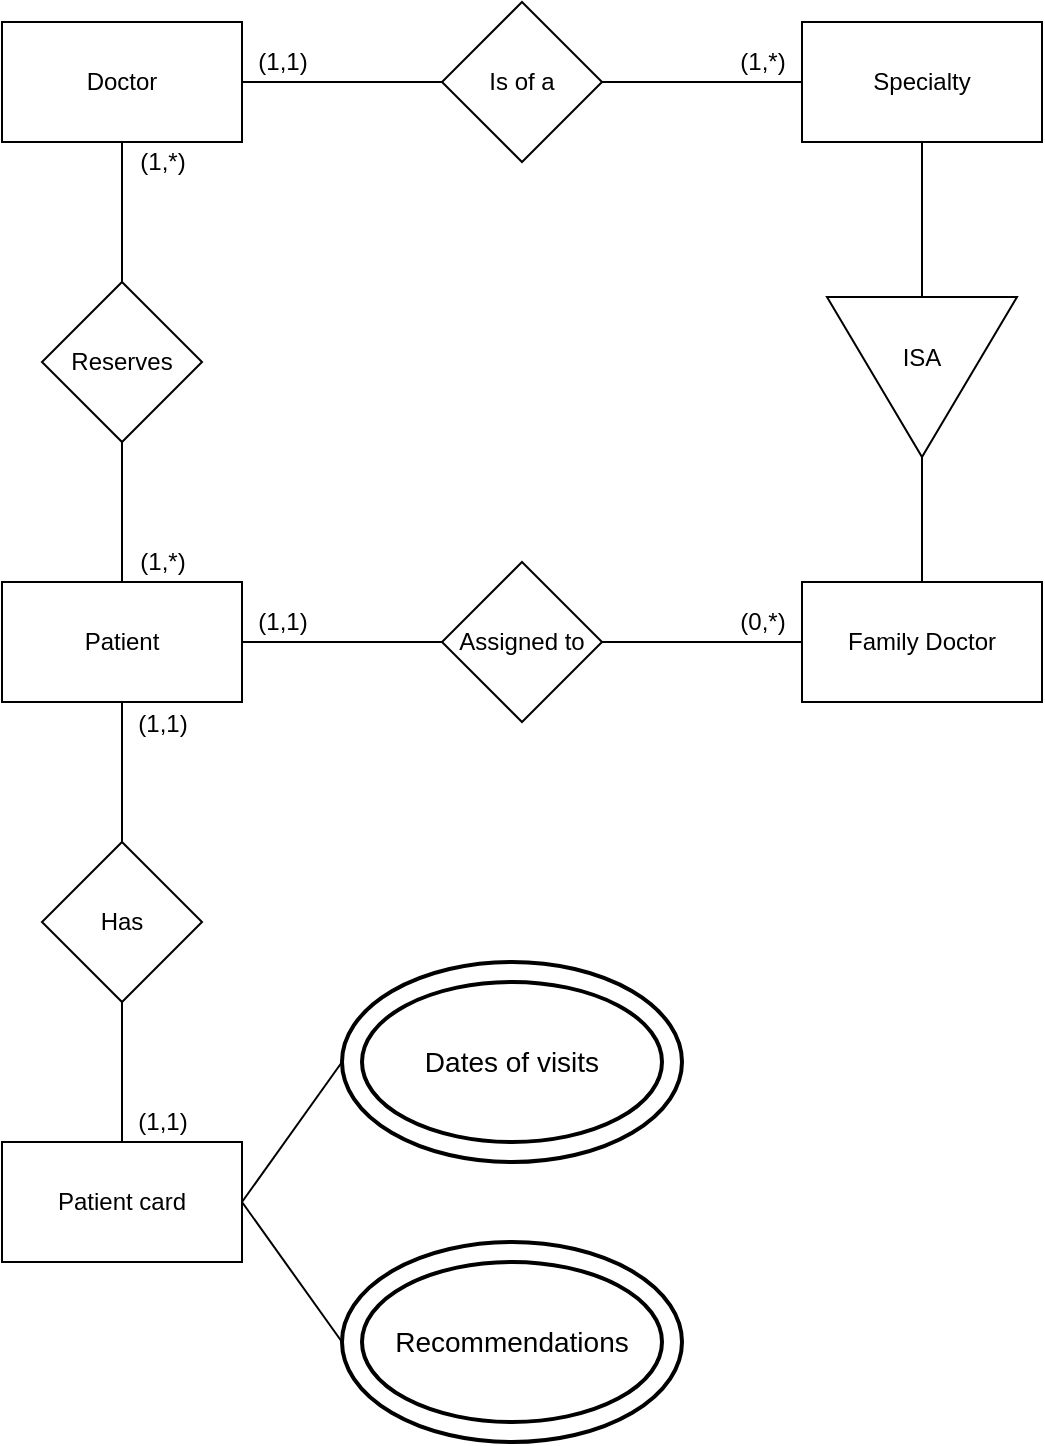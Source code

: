 <mxfile version="10.6.0" type="device"><diagram id="OUpuqoLhs29VUOj8Xq2y" name="Page-1"><mxGraphModel dx="961" dy="493" grid="1" gridSize="10" guides="1" tooltips="1" connect="1" arrows="1" fold="1" page="1" pageScale="1" pageWidth="600" pageHeight="700" math="0" shadow="0"><root><mxCell id="0"/><mxCell id="1" parent="0"/><mxCell id="L_2NYKyopBAyy4ykl0au-19" value="" style="edgeStyle=none;rounded=0;orthogonalLoop=1;jettySize=auto;html=1;endArrow=none;endFill=0;" parent="1" source="L_2NYKyopBAyy4ykl0au-1" target="L_2NYKyopBAyy4ykl0au-6" edge="1"><mxGeometry relative="1" as="geometry"/></mxCell><mxCell id="guMYE6tpa3_D9WzUrC7i-3" value="(1,*)" style="text;html=1;resizable=0;points=[];align=center;verticalAlign=middle;labelBackgroundColor=#ffffff;" vertex="1" connectable="0" parent="L_2NYKyopBAyy4ykl0au-19"><mxGeometry x="-0.694" y="1" relative="1" as="geometry"><mxPoint x="19" y="-1" as="offset"/></mxGeometry></mxCell><mxCell id="L_2NYKyopBAyy4ykl0au-24" style="edgeStyle=none;rounded=0;orthogonalLoop=1;jettySize=auto;html=1;exitX=1;exitY=0.5;exitDx=0;exitDy=0;entryX=0;entryY=0.5;entryDx=0;entryDy=0;endArrow=none;endFill=0;" parent="1" source="L_2NYKyopBAyy4ykl0au-1" target="L_2NYKyopBAyy4ykl0au-2" edge="1"><mxGeometry relative="1" as="geometry"/></mxCell><mxCell id="guMYE6tpa3_D9WzUrC7i-1" value="(1,1)" style="text;html=1;resizable=0;points=[];align=center;verticalAlign=middle;labelBackgroundColor=#ffffff;" vertex="1" connectable="0" parent="L_2NYKyopBAyy4ykl0au-24"><mxGeometry x="-0.703" y="1" relative="1" as="geometry"><mxPoint x="5" y="-9" as="offset"/></mxGeometry></mxCell><mxCell id="L_2NYKyopBAyy4ykl0au-1" value="Doctor" style="rounded=0;whiteSpace=wrap;html=1;" parent="1" vertex="1"><mxGeometry x="50" y="40" width="120" height="60" as="geometry"/></mxCell><mxCell id="L_2NYKyopBAyy4ykl0au-25" style="edgeStyle=none;rounded=0;orthogonalLoop=1;jettySize=auto;html=1;exitX=1;exitY=0.5;exitDx=0;exitDy=0;entryX=0;entryY=0.5;entryDx=0;entryDy=0;endArrow=none;endFill=0;" parent="1" source="L_2NYKyopBAyy4ykl0au-2" target="L_2NYKyopBAyy4ykl0au-3" edge="1"><mxGeometry relative="1" as="geometry"/></mxCell><mxCell id="guMYE6tpa3_D9WzUrC7i-2" value="(1,*)" style="text;html=1;resizable=0;points=[];align=center;verticalAlign=middle;labelBackgroundColor=#ffffff;" vertex="1" connectable="0" parent="L_2NYKyopBAyy4ykl0au-25"><mxGeometry x="0.749" y="1" relative="1" as="geometry"><mxPoint x="-7.5" y="-9" as="offset"/></mxGeometry></mxCell><mxCell id="L_2NYKyopBAyy4ykl0au-2" value="Is of a" style="rhombus;whiteSpace=wrap;html=1;" parent="1" vertex="1"><mxGeometry x="270" y="30" width="80" height="80" as="geometry"/></mxCell><mxCell id="L_2NYKyopBAyy4ykl0au-26" value="" style="edgeStyle=none;rounded=0;orthogonalLoop=1;jettySize=auto;html=1;endArrow=none;endFill=0;" parent="1" source="L_2NYKyopBAyy4ykl0au-3" target="L_2NYKyopBAyy4ykl0au-13" edge="1"><mxGeometry relative="1" as="geometry"/></mxCell><mxCell id="L_2NYKyopBAyy4ykl0au-3" value="Specialty&lt;br&gt;" style="rounded=0;whiteSpace=wrap;html=1;" parent="1" vertex="1"><mxGeometry x="450" y="40" width="120" height="60" as="geometry"/></mxCell><mxCell id="L_2NYKyopBAyy4ykl0au-4" value="Family Doctor&lt;br&gt;" style="rounded=0;whiteSpace=wrap;html=1;" parent="1" vertex="1"><mxGeometry x="450" y="320" width="120" height="60" as="geometry"/></mxCell><mxCell id="L_2NYKyopBAyy4ykl0au-18" value="" style="edgeStyle=none;rounded=0;orthogonalLoop=1;jettySize=auto;html=1;endArrow=none;endFill=0;" parent="1" source="L_2NYKyopBAyy4ykl0au-5" target="L_2NYKyopBAyy4ykl0au-6" edge="1"><mxGeometry relative="1" as="geometry"/></mxCell><mxCell id="guMYE6tpa3_D9WzUrC7i-4" value="(1,*)" style="text;html=1;resizable=0;points=[];align=center;verticalAlign=middle;labelBackgroundColor=#ffffff;" vertex="1" connectable="0" parent="L_2NYKyopBAyy4ykl0au-18"><mxGeometry x="-0.62" relative="1" as="geometry"><mxPoint x="20" y="3" as="offset"/></mxGeometry></mxCell><mxCell id="L_2NYKyopBAyy4ykl0au-5" value="Patient" style="rounded=0;whiteSpace=wrap;html=1;" parent="1" vertex="1"><mxGeometry x="50" y="320" width="120" height="60" as="geometry"/></mxCell><mxCell id="L_2NYKyopBAyy4ykl0au-6" value="Reserves" style="rhombus;whiteSpace=wrap;html=1;" parent="1" vertex="1"><mxGeometry x="70" y="170" width="80" height="80" as="geometry"/></mxCell><mxCell id="L_2NYKyopBAyy4ykl0au-30" style="edgeStyle=none;rounded=0;orthogonalLoop=1;jettySize=auto;html=1;exitX=1;exitY=0.5;exitDx=0;exitDy=0;entryX=0;entryY=0.5;entryDx=0;entryDy=0;endArrow=none;endFill=0;" parent="1" source="L_2NYKyopBAyy4ykl0au-7" target="L_2NYKyopBAyy4ykl0au-4" edge="1"><mxGeometry relative="1" as="geometry"/></mxCell><mxCell id="guMYE6tpa3_D9WzUrC7i-7" value="(0,*)" style="text;html=1;resizable=0;points=[];align=center;verticalAlign=middle;labelBackgroundColor=#ffffff;" vertex="1" connectable="0" parent="L_2NYKyopBAyy4ykl0au-30"><mxGeometry x="0.749" y="1" relative="1" as="geometry"><mxPoint x="-7.5" y="-9" as="offset"/></mxGeometry></mxCell><mxCell id="L_2NYKyopBAyy4ykl0au-31" style="edgeStyle=none;rounded=0;orthogonalLoop=1;jettySize=auto;html=1;exitX=0;exitY=0.5;exitDx=0;exitDy=0;entryX=1;entryY=0.5;entryDx=0;entryDy=0;endArrow=none;endFill=0;" parent="1" source="L_2NYKyopBAyy4ykl0au-7" target="L_2NYKyopBAyy4ykl0au-5" edge="1"><mxGeometry relative="1" as="geometry"/></mxCell><mxCell id="guMYE6tpa3_D9WzUrC7i-5" value="(1,1)" style="text;html=1;resizable=0;points=[];align=center;verticalAlign=middle;labelBackgroundColor=#ffffff;" vertex="1" connectable="0" parent="L_2NYKyopBAyy4ykl0au-31"><mxGeometry x="0.733" y="2" relative="1" as="geometry"><mxPoint x="6.5" y="-12" as="offset"/></mxGeometry></mxCell><mxCell id="L_2NYKyopBAyy4ykl0au-7" value="Assigned to" style="rhombus;whiteSpace=wrap;html=1;" parent="1" vertex="1"><mxGeometry x="270" y="310" width="80" height="80" as="geometry"/></mxCell><mxCell id="L_2NYKyopBAyy4ykl0au-16" value="" style="edgeStyle=none;rounded=0;orthogonalLoop=1;jettySize=auto;html=1;endArrow=none;endFill=0;" parent="1" source="L_2NYKyopBAyy4ykl0au-8" target="L_2NYKyopBAyy4ykl0au-10" edge="1"><mxGeometry relative="1" as="geometry"/></mxCell><mxCell id="guMYE6tpa3_D9WzUrC7i-9" value="(1,1)" style="text;html=1;resizable=0;points=[];align=center;verticalAlign=middle;labelBackgroundColor=#ffffff;" vertex="1" connectable="0" parent="L_2NYKyopBAyy4ykl0au-16"><mxGeometry x="0.588" y="-1" relative="1" as="geometry"><mxPoint x="21" y="4.5" as="offset"/></mxGeometry></mxCell><mxCell id="L_2NYKyopBAyy4ykl0au-17" value="" style="edgeStyle=none;rounded=0;orthogonalLoop=1;jettySize=auto;html=1;endArrow=none;endFill=0;" parent="1" source="L_2NYKyopBAyy4ykl0au-8" target="L_2NYKyopBAyy4ykl0au-5" edge="1"><mxGeometry relative="1" as="geometry"/></mxCell><mxCell id="guMYE6tpa3_D9WzUrC7i-8" value="(1,1)" style="text;html=1;resizable=0;points=[];align=center;verticalAlign=middle;labelBackgroundColor=#ffffff;" vertex="1" connectable="0" parent="L_2NYKyopBAyy4ykl0au-17"><mxGeometry x="0.661" y="-1" relative="1" as="geometry"><mxPoint x="19" y="-1.5" as="offset"/></mxGeometry></mxCell><mxCell id="L_2NYKyopBAyy4ykl0au-8" value="Has" style="rhombus;whiteSpace=wrap;html=1;" parent="1" vertex="1"><mxGeometry x="70" y="450" width="80" height="80" as="geometry"/></mxCell><mxCell id="L_2NYKyopBAyy4ykl0au-10" value="Patient card" style="rounded=0;whiteSpace=wrap;html=1;" parent="1" vertex="1"><mxGeometry x="50" y="600" width="120" height="60" as="geometry"/></mxCell><mxCell id="L_2NYKyopBAyy4ykl0au-15" style="edgeStyle=none;rounded=0;orthogonalLoop=1;jettySize=auto;html=1;exitX=0;exitY=0.5;exitDx=0;exitDy=0;entryX=1;entryY=0.5;entryDx=0;entryDy=0;endArrow=none;endFill=0;" parent="1" source="L_2NYKyopBAyy4ykl0au-11" target="L_2NYKyopBAyy4ykl0au-10" edge="1"><mxGeometry relative="1" as="geometry"/></mxCell><mxCell id="L_2NYKyopBAyy4ykl0au-11" value="Recommendations" style="ellipse;shape=doubleEllipse;margin=10;strokeWidth=2;fontSize=14;whiteSpace=wrap;html=1;align=center;" parent="1" vertex="1"><mxGeometry x="220" y="650" width="170" height="100" as="geometry"/></mxCell><mxCell id="L_2NYKyopBAyy4ykl0au-14" style="rounded=0;orthogonalLoop=1;jettySize=auto;html=1;exitX=0;exitY=0.5;exitDx=0;exitDy=0;entryX=1;entryY=0.5;entryDx=0;entryDy=0;endArrow=none;endFill=0;" parent="1" source="L_2NYKyopBAyy4ykl0au-12" target="L_2NYKyopBAyy4ykl0au-10" edge="1"><mxGeometry relative="1" as="geometry"/></mxCell><mxCell id="L_2NYKyopBAyy4ykl0au-12" value="Dates of visits" style="ellipse;shape=doubleEllipse;margin=10;strokeWidth=2;fontSize=14;whiteSpace=wrap;html=1;align=center;" parent="1" vertex="1"><mxGeometry x="220" y="510" width="170" height="100" as="geometry"/></mxCell><mxCell id="L_2NYKyopBAyy4ykl0au-27" value="" style="edgeStyle=none;rounded=0;orthogonalLoop=1;jettySize=auto;html=1;endArrow=none;endFill=0;" parent="1" source="L_2NYKyopBAyy4ykl0au-13" target="L_2NYKyopBAyy4ykl0au-4" edge="1"><mxGeometry relative="1" as="geometry"/></mxCell><mxCell id="L_2NYKyopBAyy4ykl0au-33" value="" style="group" parent="1" vertex="1" connectable="0"><mxGeometry x="470" y="170" width="80" height="95" as="geometry"/></mxCell><mxCell id="L_2NYKyopBAyy4ykl0au-34" value="" style="group" parent="L_2NYKyopBAyy4ykl0au-33" vertex="1" connectable="0"><mxGeometry width="80" height="95" as="geometry"/></mxCell><mxCell id="L_2NYKyopBAyy4ykl0au-13" value="" style="triangle;whiteSpace=wrap;html=1;rotation=90;" parent="L_2NYKyopBAyy4ykl0au-34" vertex="1"><mxGeometry width="80" height="95" as="geometry"/></mxCell><mxCell id="L_2NYKyopBAyy4ykl0au-32" value="ISA" style="text;html=1;strokeColor=none;fillColor=none;align=center;verticalAlign=middle;whiteSpace=wrap;rounded=0;" parent="L_2NYKyopBAyy4ykl0au-34" vertex="1"><mxGeometry x="20" y="27.5" width="40" height="20" as="geometry"/></mxCell></root></mxGraphModel></diagram></mxfile>